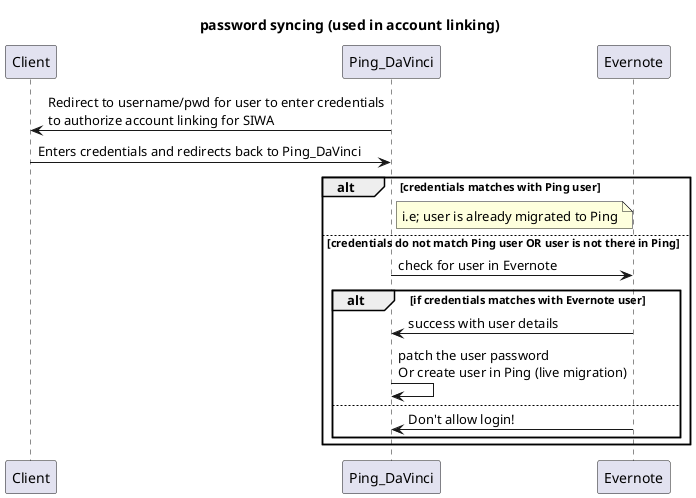 @startuml
title password syncing (used in account linking)
participant Client
participant Ping_DaVinci
participant Evernote
Ping_DaVinci->Client: Redirect to username/pwd for user to enter credentials\nto authorize account linking for SIWA
Client->Ping_DaVinci: Enters credentials and redirects back to Ping_DaVinci
alt  credentials matches with Ping user
    note right of Ping_DaVinci: i.e; user is already migrated to Ping
else credentials do not match Ping user OR user is not there in Ping
    Ping_DaVinci->Evernote: check for user in Evernote
    alt if credentials matches with Evernote user
        Evernote->Ping_DaVinci: success with user details
        Ping_DaVinci->Ping_DaVinci: patch the user password\nOr create user in Ping (live migration)
    else
        Evernote->Ping_DaVinci: Don't allow login!
    end
end
@enduml